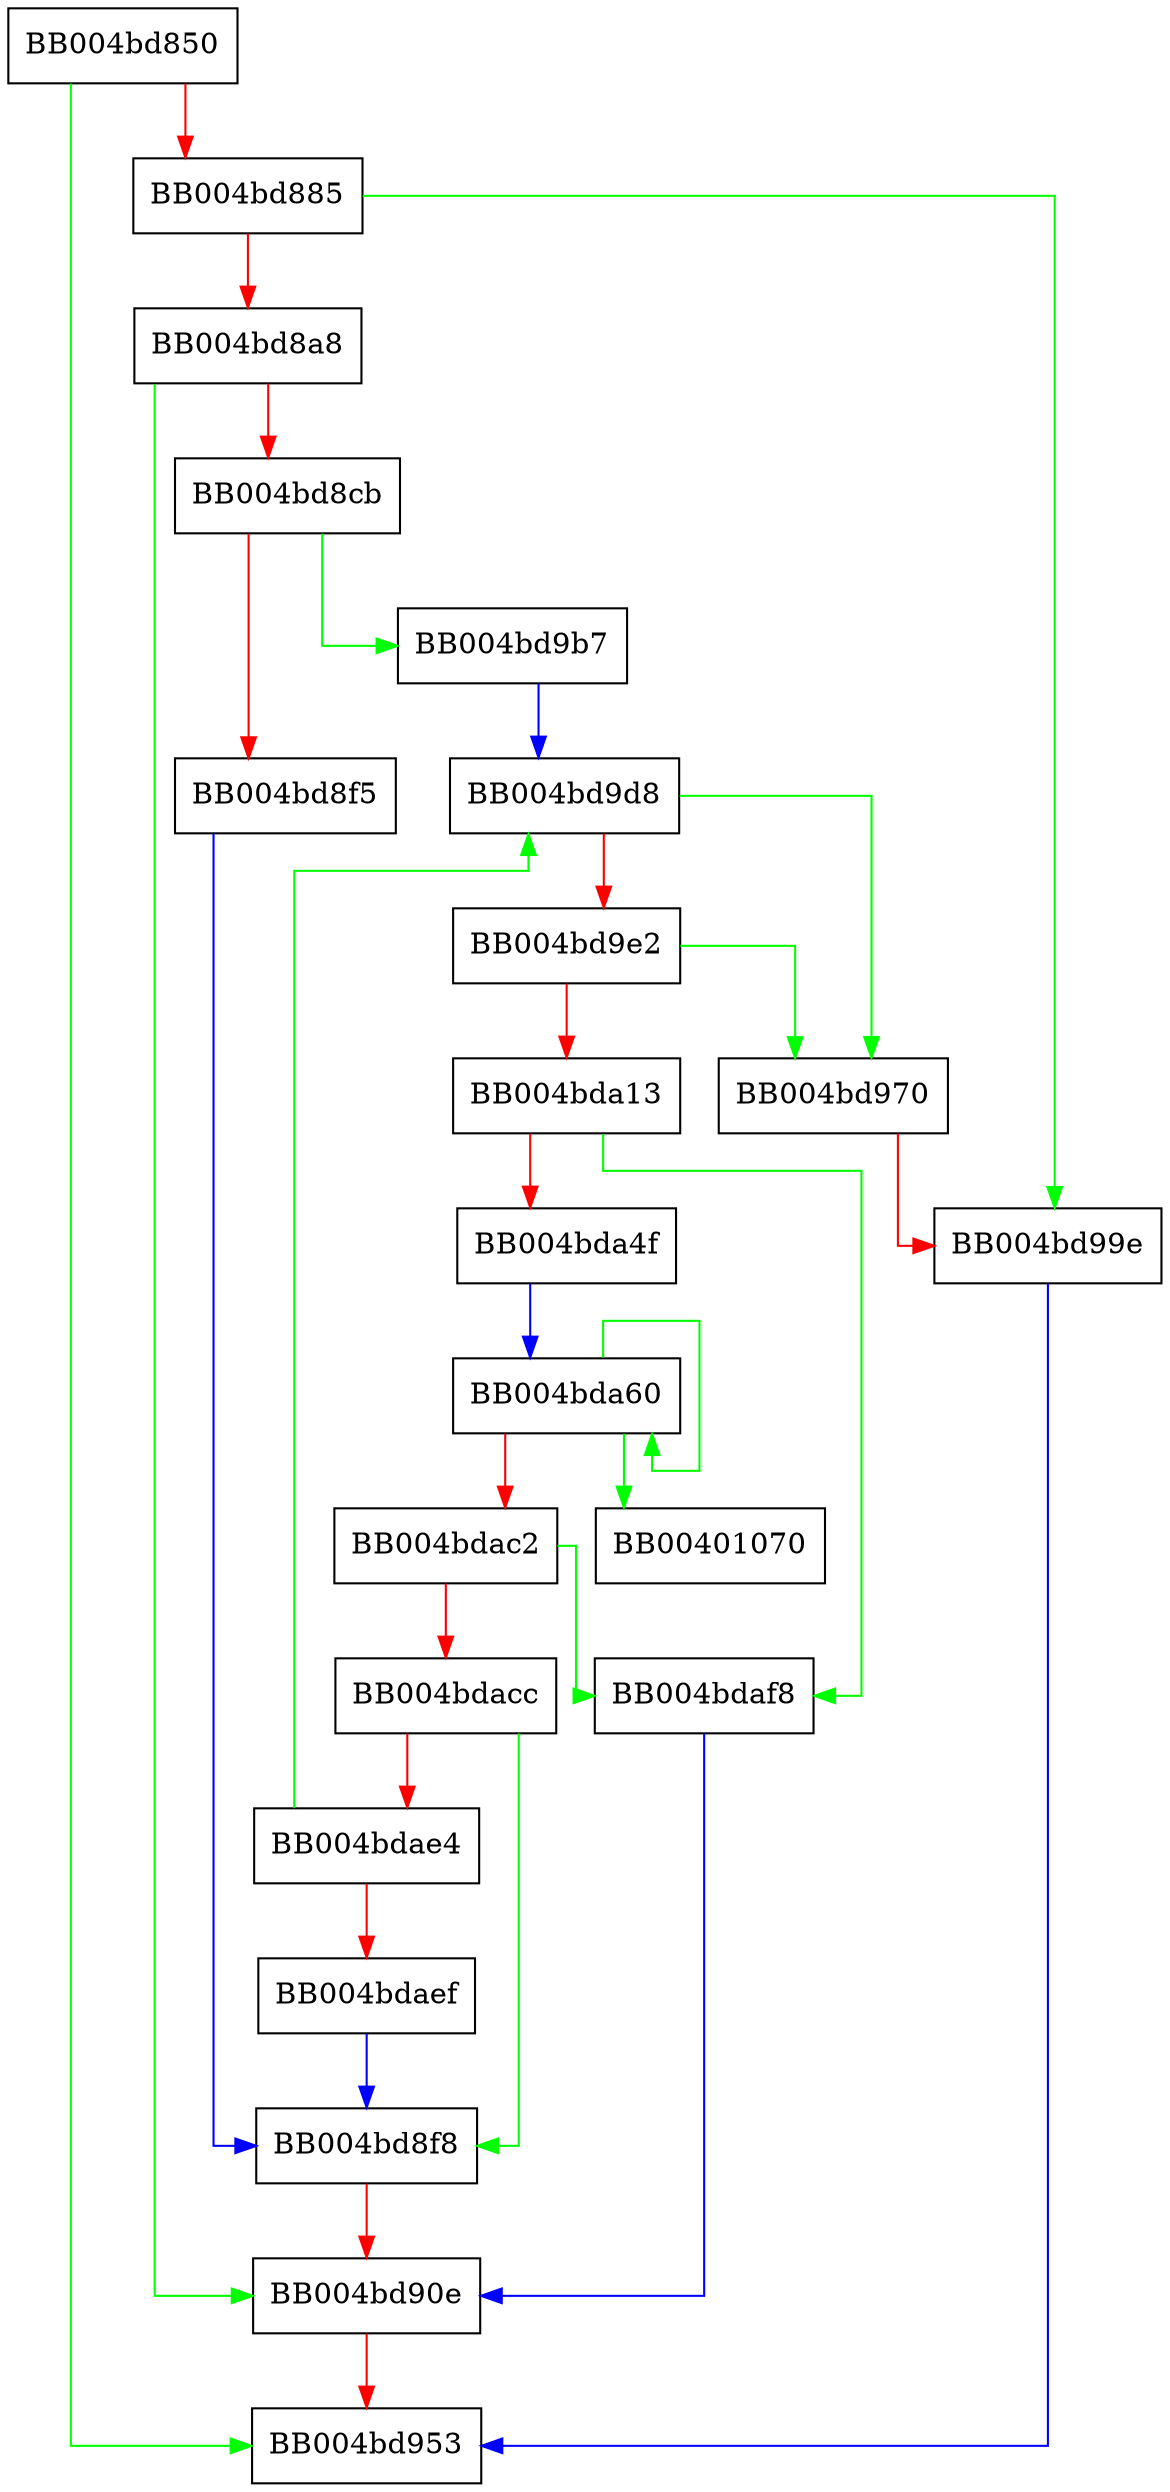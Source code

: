 digraph ossl_quic_sstream_new {
  node [shape="box"];
  graph [splines=ortho];
  BB004bd850 -> BB004bd953 [color="green"];
  BB004bd850 -> BB004bd885 [color="red"];
  BB004bd885 -> BB004bd99e [color="green"];
  BB004bd885 -> BB004bd8a8 [color="red"];
  BB004bd8a8 -> BB004bd90e [color="green"];
  BB004bd8a8 -> BB004bd8cb [color="red"];
  BB004bd8cb -> BB004bd9b7 [color="green"];
  BB004bd8cb -> BB004bd8f5 [color="red"];
  BB004bd8f5 -> BB004bd8f8 [color="blue"];
  BB004bd8f8 -> BB004bd90e [color="red"];
  BB004bd90e -> BB004bd953 [color="red"];
  BB004bd970 -> BB004bd99e [color="red"];
  BB004bd99e -> BB004bd953 [color="blue"];
  BB004bd9b7 -> BB004bd9d8 [color="blue"];
  BB004bd9d8 -> BB004bd970 [color="green"];
  BB004bd9d8 -> BB004bd9e2 [color="red"];
  BB004bd9e2 -> BB004bd970 [color="green"];
  BB004bd9e2 -> BB004bda13 [color="red"];
  BB004bda13 -> BB004bdaf8 [color="green"];
  BB004bda13 -> BB004bda4f [color="red"];
  BB004bda4f -> BB004bda60 [color="blue"];
  BB004bda60 -> BB00401070 [color="green"];
  BB004bda60 -> BB004bda60 [color="green"];
  BB004bda60 -> BB004bdac2 [color="red"];
  BB004bdac2 -> BB004bdaf8 [color="green"];
  BB004bdac2 -> BB004bdacc [color="red"];
  BB004bdacc -> BB004bd8f8 [color="green"];
  BB004bdacc -> BB004bdae4 [color="red"];
  BB004bdae4 -> BB004bd9d8 [color="green"];
  BB004bdae4 -> BB004bdaef [color="red"];
  BB004bdaef -> BB004bd8f8 [color="blue"];
  BB004bdaf8 -> BB004bd90e [color="blue"];
}